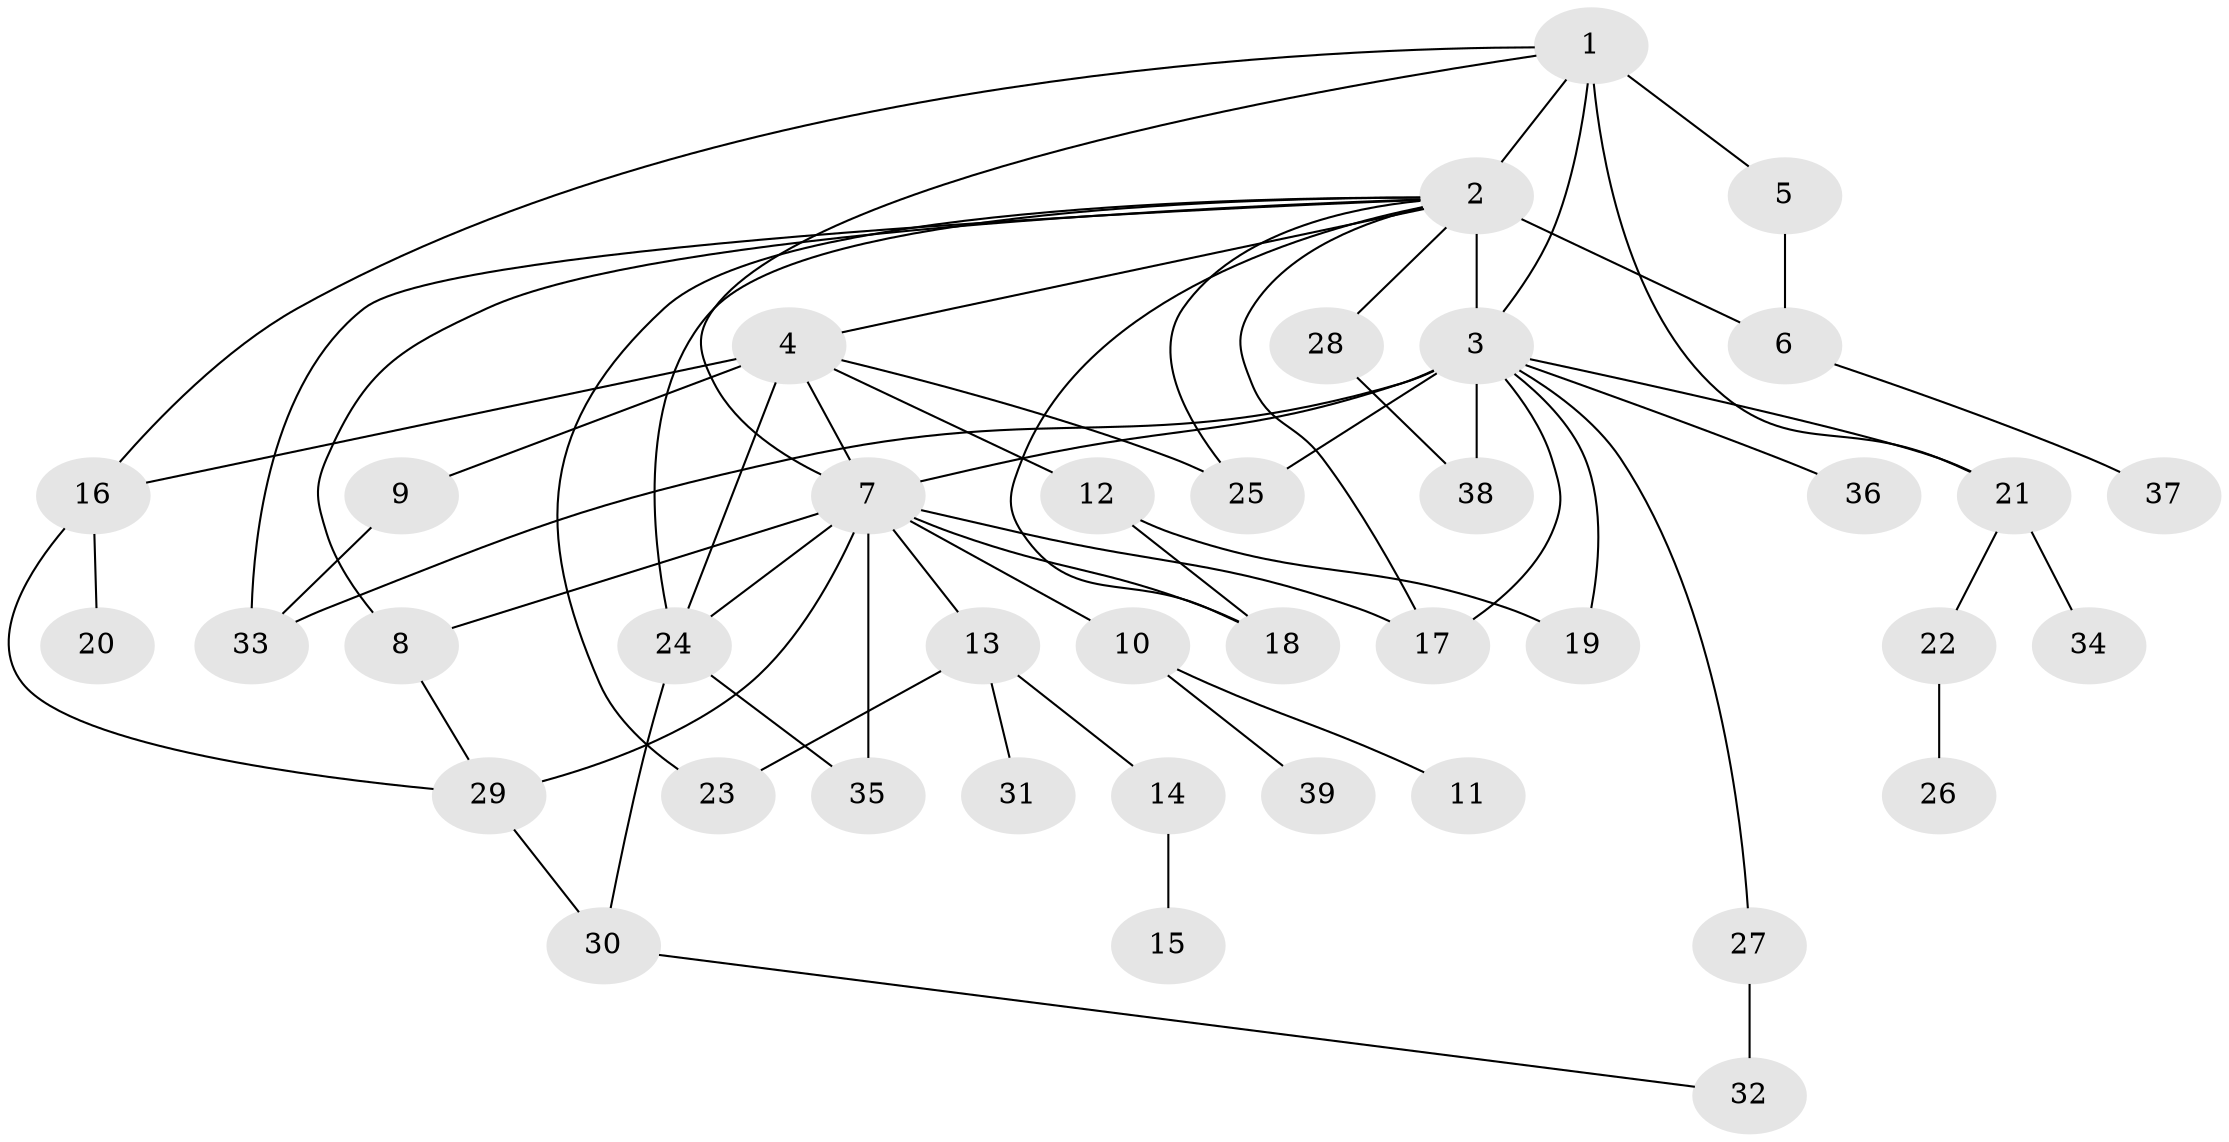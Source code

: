 // original degree distribution, {8: 0.010752688172043012, 31: 0.010752688172043012, 1: 0.4731182795698925, 11: 0.010752688172043012, 2: 0.21505376344086022, 4: 0.08602150537634409, 19: 0.010752688172043012, 5: 0.021505376344086023, 3: 0.11827956989247312, 6: 0.021505376344086023, 7: 0.021505376344086023}
// Generated by graph-tools (version 1.1) at 2025/50/03/04/25 22:50:37]
// undirected, 39 vertices, 63 edges
graph export_dot {
  node [color=gray90,style=filled];
  1;
  2;
  3;
  4;
  5;
  6;
  7;
  8;
  9;
  10;
  11;
  12;
  13;
  14;
  15;
  16;
  17;
  18;
  19;
  20;
  21;
  22;
  23;
  24;
  25;
  26;
  27;
  28;
  29;
  30;
  31;
  32;
  33;
  34;
  35;
  36;
  37;
  38;
  39;
  1 -- 2 [weight=1.0];
  1 -- 3 [weight=1.0];
  1 -- 5 [weight=2.0];
  1 -- 7 [weight=1.0];
  1 -- 16 [weight=1.0];
  1 -- 21 [weight=1.0];
  2 -- 3 [weight=13.0];
  2 -- 4 [weight=1.0];
  2 -- 6 [weight=1.0];
  2 -- 8 [weight=1.0];
  2 -- 17 [weight=1.0];
  2 -- 18 [weight=1.0];
  2 -- 23 [weight=1.0];
  2 -- 24 [weight=2.0];
  2 -- 25 [weight=1.0];
  2 -- 28 [weight=1.0];
  2 -- 33 [weight=1.0];
  3 -- 7 [weight=3.0];
  3 -- 17 [weight=1.0];
  3 -- 19 [weight=1.0];
  3 -- 21 [weight=1.0];
  3 -- 25 [weight=1.0];
  3 -- 27 [weight=2.0];
  3 -- 33 [weight=1.0];
  3 -- 36 [weight=1.0];
  3 -- 38 [weight=1.0];
  4 -- 7 [weight=1.0];
  4 -- 9 [weight=5.0];
  4 -- 12 [weight=1.0];
  4 -- 16 [weight=1.0];
  4 -- 24 [weight=1.0];
  4 -- 25 [weight=1.0];
  5 -- 6 [weight=1.0];
  6 -- 37 [weight=1.0];
  7 -- 8 [weight=1.0];
  7 -- 10 [weight=1.0];
  7 -- 13 [weight=1.0];
  7 -- 17 [weight=1.0];
  7 -- 18 [weight=1.0];
  7 -- 24 [weight=1.0];
  7 -- 29 [weight=5.0];
  7 -- 35 [weight=1.0];
  8 -- 29 [weight=1.0];
  9 -- 33 [weight=1.0];
  10 -- 11 [weight=1.0];
  10 -- 39 [weight=1.0];
  12 -- 18 [weight=1.0];
  12 -- 19 [weight=2.0];
  13 -- 14 [weight=1.0];
  13 -- 23 [weight=1.0];
  13 -- 31 [weight=1.0];
  14 -- 15 [weight=1.0];
  16 -- 20 [weight=2.0];
  16 -- 29 [weight=1.0];
  21 -- 22 [weight=1.0];
  21 -- 34 [weight=1.0];
  22 -- 26 [weight=1.0];
  24 -- 30 [weight=1.0];
  24 -- 35 [weight=1.0];
  27 -- 32 [weight=3.0];
  28 -- 38 [weight=1.0];
  29 -- 30 [weight=1.0];
  30 -- 32 [weight=1.0];
}
